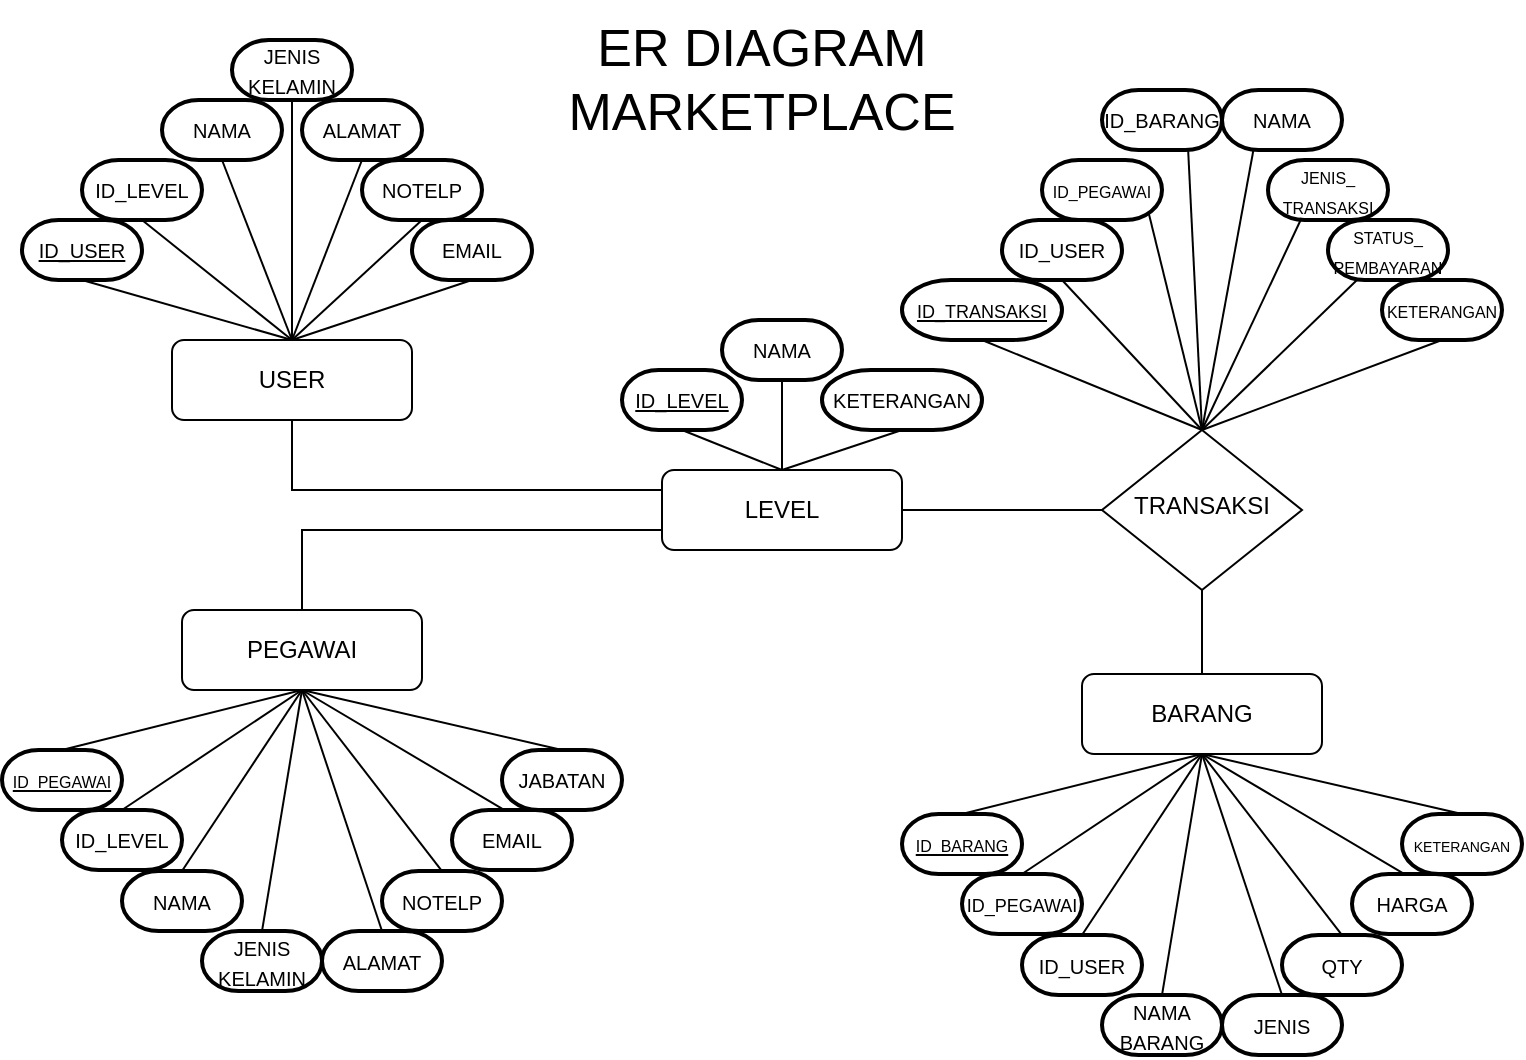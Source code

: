 <mxfile version="15.5.4" type="github">
  <diagram id="C5RBs43oDa-KdzZeNtuy" name="Page-1">
    <mxGraphModel dx="3422" dy="1303" grid="1" gridSize="10" guides="1" tooltips="1" connect="1" arrows="1" fold="1" page="1" pageScale="1" pageWidth="827" pageHeight="1169" math="0" shadow="0">
      <root>
        <mxCell id="WIyWlLk6GJQsqaUBKTNV-0" />
        <mxCell id="WIyWlLk6GJQsqaUBKTNV-1" parent="WIyWlLk6GJQsqaUBKTNV-0" />
        <mxCell id="WIyWlLk6GJQsqaUBKTNV-6" value="TRANSAKSI" style="rhombus;whiteSpace=wrap;html=1;shadow=0;fontFamily=Helvetica;fontSize=12;align=center;strokeWidth=1;spacing=6;spacingTop=-4;" parent="WIyWlLk6GJQsqaUBKTNV-1" vertex="1">
          <mxGeometry x="-243" y="272" width="100" height="80" as="geometry" />
        </mxCell>
        <mxCell id="WIyWlLk6GJQsqaUBKTNV-7" value="USER" style="rounded=1;whiteSpace=wrap;html=1;fontSize=12;glass=0;strokeWidth=1;shadow=0;" parent="WIyWlLk6GJQsqaUBKTNV-1" vertex="1">
          <mxGeometry x="-708" y="227" width="120" height="40" as="geometry" />
        </mxCell>
        <mxCell id="d6Vb0NLZDP14jfL4CUHB-0" value="LEVEL" style="rounded=1;whiteSpace=wrap;html=1;fontSize=12;glass=0;strokeWidth=1;shadow=0;" vertex="1" parent="WIyWlLk6GJQsqaUBKTNV-1">
          <mxGeometry x="-463" y="292" width="120" height="40" as="geometry" />
        </mxCell>
        <mxCell id="d6Vb0NLZDP14jfL4CUHB-3" value="&lt;font style=&quot;font-size: 10px&quot;&gt;&lt;u&gt;ID_LEVEL&lt;/u&gt;&lt;/font&gt;" style="strokeWidth=2;html=1;shape=mxgraph.flowchart.terminator;whiteSpace=wrap;" vertex="1" parent="WIyWlLk6GJQsqaUBKTNV-1">
          <mxGeometry x="-483" y="242" width="60" height="30" as="geometry" />
        </mxCell>
        <mxCell id="d6Vb0NLZDP14jfL4CUHB-4" value="&lt;font style=&quot;font-size: 10px&quot;&gt;NAMA&lt;/font&gt;" style="strokeWidth=2;html=1;shape=mxgraph.flowchart.terminator;whiteSpace=wrap;" vertex="1" parent="WIyWlLk6GJQsqaUBKTNV-1">
          <mxGeometry x="-433" y="217" width="60" height="30" as="geometry" />
        </mxCell>
        <mxCell id="d6Vb0NLZDP14jfL4CUHB-5" value="&lt;font style=&quot;font-size: 10px&quot;&gt;KETERANGAN&lt;/font&gt;" style="strokeWidth=2;html=1;shape=mxgraph.flowchart.terminator;whiteSpace=wrap;" vertex="1" parent="WIyWlLk6GJQsqaUBKTNV-1">
          <mxGeometry x="-383" y="242" width="80" height="30" as="geometry" />
        </mxCell>
        <mxCell id="d6Vb0NLZDP14jfL4CUHB-7" value="&lt;font style=&quot;font-size: 10px&quot;&gt;ALAMAT&lt;/font&gt;" style="strokeWidth=2;html=1;shape=mxgraph.flowchart.terminator;whiteSpace=wrap;" vertex="1" parent="WIyWlLk6GJQsqaUBKTNV-1">
          <mxGeometry x="-643" y="107" width="60" height="30" as="geometry" />
        </mxCell>
        <mxCell id="d6Vb0NLZDP14jfL4CUHB-8" value="&lt;font style=&quot;font-size: 10px&quot;&gt;&lt;u&gt;ID_USER&lt;/u&gt;&lt;/font&gt;" style="strokeWidth=2;html=1;shape=mxgraph.flowchart.terminator;whiteSpace=wrap;" vertex="1" parent="WIyWlLk6GJQsqaUBKTNV-1">
          <mxGeometry x="-783" y="167" width="60" height="30" as="geometry" />
        </mxCell>
        <mxCell id="d6Vb0NLZDP14jfL4CUHB-9" value="&lt;font style=&quot;font-size: 10px&quot;&gt;NAMA&lt;/font&gt;" style="strokeWidth=2;html=1;shape=mxgraph.flowchart.terminator;whiteSpace=wrap;" vertex="1" parent="WIyWlLk6GJQsqaUBKTNV-1">
          <mxGeometry x="-713" y="107" width="60" height="30" as="geometry" />
        </mxCell>
        <mxCell id="d6Vb0NLZDP14jfL4CUHB-10" value="&lt;font style=&quot;font-size: 10px&quot;&gt;JENIS&lt;br&gt;KELAMIN&lt;br&gt;&lt;/font&gt;" style="strokeWidth=2;html=1;shape=mxgraph.flowchart.terminator;whiteSpace=wrap;" vertex="1" parent="WIyWlLk6GJQsqaUBKTNV-1">
          <mxGeometry x="-678" y="77" width="60" height="30" as="geometry" />
        </mxCell>
        <mxCell id="d6Vb0NLZDP14jfL4CUHB-15" value="&lt;span style=&quot;font-size: 10px&quot;&gt;NOTELP&lt;/span&gt;" style="strokeWidth=2;html=1;shape=mxgraph.flowchart.terminator;whiteSpace=wrap;" vertex="1" parent="WIyWlLk6GJQsqaUBKTNV-1">
          <mxGeometry x="-613" y="137" width="60" height="30" as="geometry" />
        </mxCell>
        <mxCell id="d6Vb0NLZDP14jfL4CUHB-16" value="&lt;font style=&quot;font-size: 10px&quot;&gt;EMAIL&lt;/font&gt;" style="strokeWidth=2;html=1;shape=mxgraph.flowchart.terminator;whiteSpace=wrap;" vertex="1" parent="WIyWlLk6GJQsqaUBKTNV-1">
          <mxGeometry x="-588" y="167" width="60" height="30" as="geometry" />
        </mxCell>
        <mxCell id="d6Vb0NLZDP14jfL4CUHB-17" value="&lt;font style=&quot;font-size: 10px&quot;&gt;ID_LEVEL&lt;/font&gt;" style="strokeWidth=2;html=1;shape=mxgraph.flowchart.terminator;whiteSpace=wrap;" vertex="1" parent="WIyWlLk6GJQsqaUBKTNV-1">
          <mxGeometry x="-753" y="137" width="60" height="30" as="geometry" />
        </mxCell>
        <mxCell id="d6Vb0NLZDP14jfL4CUHB-22" value="" style="endArrow=none;html=1;rounded=0;fontSize=10;entryX=0.5;entryY=0;entryDx=0;entryDy=0;exitX=0.5;exitY=1;exitDx=0;exitDy=0;exitPerimeter=0;" edge="1" parent="WIyWlLk6GJQsqaUBKTNV-1" source="d6Vb0NLZDP14jfL4CUHB-15" target="WIyWlLk6GJQsqaUBKTNV-7">
          <mxGeometry width="50" height="50" relative="1" as="geometry">
            <mxPoint x="-568" y="307" as="sourcePoint" />
            <mxPoint x="-578" y="277" as="targetPoint" />
          </mxGeometry>
        </mxCell>
        <mxCell id="d6Vb0NLZDP14jfL4CUHB-23" value="" style="endArrow=none;html=1;rounded=0;fontSize=10;entryX=0.5;entryY=0;entryDx=0;entryDy=0;exitX=0.5;exitY=1;exitDx=0;exitDy=0;exitPerimeter=0;" edge="1" parent="WIyWlLk6GJQsqaUBKTNV-1" source="d6Vb0NLZDP14jfL4CUHB-7" target="WIyWlLk6GJQsqaUBKTNV-7">
          <mxGeometry width="50" height="50" relative="1" as="geometry">
            <mxPoint x="-598" y="337" as="sourcePoint" />
            <mxPoint x="-618" y="297" as="targetPoint" />
          </mxGeometry>
        </mxCell>
        <mxCell id="d6Vb0NLZDP14jfL4CUHB-25" value="" style="endArrow=none;html=1;rounded=0;fontSize=10;exitX=0.5;exitY=1;exitDx=0;exitDy=0;exitPerimeter=0;entryX=0.5;entryY=0;entryDx=0;entryDy=0;" edge="1" parent="WIyWlLk6GJQsqaUBKTNV-1" source="d6Vb0NLZDP14jfL4CUHB-17" target="WIyWlLk6GJQsqaUBKTNV-7">
          <mxGeometry width="50" height="50" relative="1" as="geometry">
            <mxPoint x="-718" y="317" as="sourcePoint" />
            <mxPoint x="-588" y="267" as="targetPoint" />
          </mxGeometry>
        </mxCell>
        <mxCell id="d6Vb0NLZDP14jfL4CUHB-26" value="" style="endArrow=none;html=1;rounded=0;fontSize=10;entryX=0.5;entryY=0;entryDx=0;entryDy=0;exitX=0.5;exitY=1;exitDx=0;exitDy=0;exitPerimeter=0;" edge="1" parent="WIyWlLk6GJQsqaUBKTNV-1" source="d6Vb0NLZDP14jfL4CUHB-8" target="WIyWlLk6GJQsqaUBKTNV-7">
          <mxGeometry width="50" height="50" relative="1" as="geometry">
            <mxPoint x="-738" y="297" as="sourcePoint" />
            <mxPoint x="-778" y="247" as="targetPoint" />
          </mxGeometry>
        </mxCell>
        <mxCell id="d6Vb0NLZDP14jfL4CUHB-27" value="" style="endArrow=none;html=1;rounded=0;fontSize=10;entryX=0.5;entryY=0;entryDx=0;entryDy=0;exitX=0.5;exitY=1;exitDx=0;exitDy=0;exitPerimeter=0;" edge="1" parent="WIyWlLk6GJQsqaUBKTNV-1" source="d6Vb0NLZDP14jfL4CUHB-9" target="WIyWlLk6GJQsqaUBKTNV-7">
          <mxGeometry width="50" height="50" relative="1" as="geometry">
            <mxPoint x="-678" y="347" as="sourcePoint" />
            <mxPoint x="-718" y="297" as="targetPoint" />
            <Array as="points" />
          </mxGeometry>
        </mxCell>
        <mxCell id="d6Vb0NLZDP14jfL4CUHB-28" value="" style="endArrow=none;html=1;rounded=0;fontSize=10;exitX=0.5;exitY=1;exitDx=0;exitDy=0;exitPerimeter=0;entryX=0.5;entryY=0;entryDx=0;entryDy=0;" edge="1" parent="WIyWlLk6GJQsqaUBKTNV-1" source="d6Vb0NLZDP14jfL4CUHB-10" target="WIyWlLk6GJQsqaUBKTNV-7">
          <mxGeometry width="50" height="50" relative="1" as="geometry">
            <mxPoint x="-628" y="372" as="sourcePoint" />
            <mxPoint x="-648" y="267" as="targetPoint" />
          </mxGeometry>
        </mxCell>
        <mxCell id="d6Vb0NLZDP14jfL4CUHB-29" value="&lt;font style=&quot;font-size: 8px&quot;&gt;KETERANGAN&lt;/font&gt;" style="strokeWidth=2;html=1;shape=mxgraph.flowchart.terminator;whiteSpace=wrap;" vertex="1" parent="WIyWlLk6GJQsqaUBKTNV-1">
          <mxGeometry x="-103" y="197" width="60" height="30" as="geometry" />
        </mxCell>
        <mxCell id="d6Vb0NLZDP14jfL4CUHB-30" value="&lt;font size=&quot;1&quot;&gt;&lt;u style=&quot;font-size: 9px&quot;&gt;ID_TRANSAKSI&lt;/u&gt;&lt;/font&gt;" style="strokeWidth=2;html=1;shape=mxgraph.flowchart.terminator;whiteSpace=wrap;" vertex="1" parent="WIyWlLk6GJQsqaUBKTNV-1">
          <mxGeometry x="-343" y="197" width="80" height="30" as="geometry" />
        </mxCell>
        <mxCell id="d6Vb0NLZDP14jfL4CUHB-31" value="&lt;font style=&quot;font-size: 10px&quot;&gt;ID_BARANG&lt;/font&gt;" style="strokeWidth=2;html=1;shape=mxgraph.flowchart.terminator;whiteSpace=wrap;" vertex="1" parent="WIyWlLk6GJQsqaUBKTNV-1">
          <mxGeometry x="-243" y="102" width="60" height="30" as="geometry" />
        </mxCell>
        <mxCell id="d6Vb0NLZDP14jfL4CUHB-32" value="&lt;font style=&quot;font-size: 10px&quot;&gt;NAMA&lt;br&gt;&lt;/font&gt;" style="strokeWidth=2;html=1;shape=mxgraph.flowchart.terminator;whiteSpace=wrap;" vertex="1" parent="WIyWlLk6GJQsqaUBKTNV-1">
          <mxGeometry x="-183" y="102" width="60" height="30" as="geometry" />
        </mxCell>
        <mxCell id="d6Vb0NLZDP14jfL4CUHB-33" value="&lt;span style=&quot;font-size: 8px&quot;&gt;STATUS_&lt;br&gt;PEMBAYARAN&lt;br&gt;&lt;/span&gt;" style="strokeWidth=2;html=1;shape=mxgraph.flowchart.terminator;whiteSpace=wrap;" vertex="1" parent="WIyWlLk6GJQsqaUBKTNV-1">
          <mxGeometry x="-130" y="167" width="60" height="30" as="geometry" />
        </mxCell>
        <mxCell id="d6Vb0NLZDP14jfL4CUHB-34" value="&lt;font style=&quot;font-size: 8px&quot;&gt;JENIS_&lt;br&gt;TRANSAKSI&lt;br&gt;&lt;/font&gt;" style="strokeWidth=2;html=1;shape=mxgraph.flowchart.terminator;whiteSpace=wrap;" vertex="1" parent="WIyWlLk6GJQsqaUBKTNV-1">
          <mxGeometry x="-160" y="137" width="60" height="30" as="geometry" />
        </mxCell>
        <mxCell id="d6Vb0NLZDP14jfL4CUHB-35" value="&lt;font style=&quot;font-size: 10px&quot;&gt;ID_USER&lt;/font&gt;" style="strokeWidth=2;html=1;shape=mxgraph.flowchart.terminator;whiteSpace=wrap;" vertex="1" parent="WIyWlLk6GJQsqaUBKTNV-1">
          <mxGeometry x="-293" y="167" width="60" height="30" as="geometry" />
        </mxCell>
        <mxCell id="d6Vb0NLZDP14jfL4CUHB-36" value="" style="endArrow=none;html=1;rounded=0;fontSize=10;entryX=0.5;entryY=1;entryDx=0;entryDy=0;exitX=0.5;exitY=0;exitDx=0;exitDy=0;entryPerimeter=0;" edge="1" parent="WIyWlLk6GJQsqaUBKTNV-1" source="WIyWlLk6GJQsqaUBKTNV-6" target="d6Vb0NLZDP14jfL4CUHB-30">
          <mxGeometry width="50" height="50" relative="1" as="geometry">
            <mxPoint x="-273" y="302" as="sourcePoint" />
            <mxPoint x="-333" y="222" as="targetPoint" />
          </mxGeometry>
        </mxCell>
        <mxCell id="d6Vb0NLZDP14jfL4CUHB-37" value="" style="endArrow=none;html=1;rounded=0;fontSize=10;entryX=0.5;entryY=1;entryDx=0;entryDy=0;exitX=0.5;exitY=0;exitDx=0;exitDy=0;entryPerimeter=0;" edge="1" parent="WIyWlLk6GJQsqaUBKTNV-1" source="WIyWlLk6GJQsqaUBKTNV-6" target="d6Vb0NLZDP14jfL4CUHB-35">
          <mxGeometry width="50" height="50" relative="1" as="geometry">
            <mxPoint x="-263" y="292" as="sourcePoint" />
            <mxPoint x="-373" y="242" as="targetPoint" />
          </mxGeometry>
        </mxCell>
        <mxCell id="d6Vb0NLZDP14jfL4CUHB-38" value="" style="endArrow=none;html=1;rounded=0;fontSize=10;exitX=0.5;exitY=0;exitDx=0;exitDy=0;" edge="1" parent="WIyWlLk6GJQsqaUBKTNV-1" source="WIyWlLk6GJQsqaUBKTNV-6" target="d6Vb0NLZDP14jfL4CUHB-33">
          <mxGeometry width="50" height="50" relative="1" as="geometry">
            <mxPoint x="-273" y="272" as="sourcePoint" />
            <mxPoint x="-383" y="222" as="targetPoint" />
          </mxGeometry>
        </mxCell>
        <mxCell id="d6Vb0NLZDP14jfL4CUHB-39" value="" style="endArrow=none;html=1;rounded=0;fontSize=10;entryX=0.717;entryY=0.967;entryDx=0;entryDy=0;exitX=0.5;exitY=0;exitDx=0;exitDy=0;entryPerimeter=0;" edge="1" parent="WIyWlLk6GJQsqaUBKTNV-1" source="WIyWlLk6GJQsqaUBKTNV-6" target="d6Vb0NLZDP14jfL4CUHB-31">
          <mxGeometry width="50" height="50" relative="1" as="geometry">
            <mxPoint x="-333" y="292" as="sourcePoint" />
            <mxPoint x="-443" y="242" as="targetPoint" />
          </mxGeometry>
        </mxCell>
        <mxCell id="d6Vb0NLZDP14jfL4CUHB-40" value="" style="endArrow=none;html=1;rounded=0;fontSize=10;entryX=0.89;entryY=0.89;entryDx=0;entryDy=0;exitX=0.5;exitY=0;exitDx=0;exitDy=0;entryPerimeter=0;" edge="1" parent="WIyWlLk6GJQsqaUBKTNV-1" source="WIyWlLk6GJQsqaUBKTNV-6" target="d6Vb0NLZDP14jfL4CUHB-45">
          <mxGeometry width="50" height="50" relative="1" as="geometry">
            <mxPoint x="-263" y="292" as="sourcePoint" />
            <mxPoint x="-373" y="242" as="targetPoint" />
          </mxGeometry>
        </mxCell>
        <mxCell id="d6Vb0NLZDP14jfL4CUHB-41" value="" style="endArrow=none;html=1;rounded=0;fontSize=10;entryX=0.28;entryY=0.967;entryDx=0;entryDy=0;exitX=0.5;exitY=0;exitDx=0;exitDy=0;entryPerimeter=0;" edge="1" parent="WIyWlLk6GJQsqaUBKTNV-1" source="WIyWlLk6GJQsqaUBKTNV-6" target="d6Vb0NLZDP14jfL4CUHB-34">
          <mxGeometry width="50" height="50" relative="1" as="geometry">
            <mxPoint x="-233" y="322" as="sourcePoint" />
            <mxPoint x="-343" y="272" as="targetPoint" />
          </mxGeometry>
        </mxCell>
        <mxCell id="d6Vb0NLZDP14jfL4CUHB-43" value="" style="endArrow=none;html=1;rounded=0;fontSize=10;entryX=0.5;entryY=0;entryDx=0;entryDy=0;exitX=0.5;exitY=1;exitDx=0;exitDy=0;exitPerimeter=0;" edge="1" parent="WIyWlLk6GJQsqaUBKTNV-1" source="d6Vb0NLZDP14jfL4CUHB-29" target="WIyWlLk6GJQsqaUBKTNV-6">
          <mxGeometry width="50" height="50" relative="1" as="geometry">
            <mxPoint x="-103" y="272" as="sourcePoint" />
            <mxPoint x="-213" y="222" as="targetPoint" />
          </mxGeometry>
        </mxCell>
        <mxCell id="d6Vb0NLZDP14jfL4CUHB-45" value="&lt;font&gt;&lt;font style=&quot;font-size: 8px&quot;&gt;ID_PEGAWAI&lt;/font&gt;&lt;br&gt;&lt;/font&gt;" style="strokeWidth=2;html=1;shape=mxgraph.flowchart.terminator;whiteSpace=wrap;" vertex="1" parent="WIyWlLk6GJQsqaUBKTNV-1">
          <mxGeometry x="-273" y="137" width="60" height="30" as="geometry" />
        </mxCell>
        <mxCell id="d6Vb0NLZDP14jfL4CUHB-47" value="" style="endArrow=none;html=1;rounded=0;fontSize=10;entryX=0.263;entryY=0.987;entryDx=0;entryDy=0;exitX=0.5;exitY=0;exitDx=0;exitDy=0;entryPerimeter=0;" edge="1" parent="WIyWlLk6GJQsqaUBKTNV-1" source="WIyWlLk6GJQsqaUBKTNV-6" target="d6Vb0NLZDP14jfL4CUHB-32">
          <mxGeometry width="50" height="50" relative="1" as="geometry">
            <mxPoint x="-213" y="282" as="sourcePoint" />
            <mxPoint x="-229.98" y="131.01" as="targetPoint" />
          </mxGeometry>
        </mxCell>
        <mxCell id="d6Vb0NLZDP14jfL4CUHB-48" value="PEGAWAI" style="rounded=1;whiteSpace=wrap;html=1;fontSize=12;glass=0;strokeWidth=1;shadow=0;" vertex="1" parent="WIyWlLk6GJQsqaUBKTNV-1">
          <mxGeometry x="-703" y="362" width="120" height="40" as="geometry" />
        </mxCell>
        <mxCell id="d6Vb0NLZDP14jfL4CUHB-49" value="&lt;font style=&quot;font-size: 10px&quot;&gt;ALAMAT&lt;/font&gt;" style="strokeWidth=2;html=1;shape=mxgraph.flowchart.terminator;whiteSpace=wrap;" vertex="1" parent="WIyWlLk6GJQsqaUBKTNV-1">
          <mxGeometry x="-633" y="522.52" width="60" height="30" as="geometry" />
        </mxCell>
        <mxCell id="d6Vb0NLZDP14jfL4CUHB-50" value="&lt;font size=&quot;1&quot;&gt;&lt;u style=&quot;font-size: 8px&quot;&gt;ID_PEGAWAI&lt;/u&gt;&lt;/font&gt;" style="strokeWidth=2;html=1;shape=mxgraph.flowchart.terminator;whiteSpace=wrap;" vertex="1" parent="WIyWlLk6GJQsqaUBKTNV-1">
          <mxGeometry x="-793" y="432" width="60" height="30" as="geometry" />
        </mxCell>
        <mxCell id="d6Vb0NLZDP14jfL4CUHB-51" value="&lt;font style=&quot;font-size: 10px&quot;&gt;NAMA&lt;/font&gt;" style="strokeWidth=2;html=1;shape=mxgraph.flowchart.terminator;whiteSpace=wrap;" vertex="1" parent="WIyWlLk6GJQsqaUBKTNV-1">
          <mxGeometry x="-733" y="492.52" width="60" height="30" as="geometry" />
        </mxCell>
        <mxCell id="d6Vb0NLZDP14jfL4CUHB-52" value="&lt;font style=&quot;font-size: 10px&quot;&gt;JENIS&lt;br&gt;KELAMIN&lt;br&gt;&lt;/font&gt;" style="strokeWidth=2;html=1;shape=mxgraph.flowchart.terminator;whiteSpace=wrap;" vertex="1" parent="WIyWlLk6GJQsqaUBKTNV-1">
          <mxGeometry x="-693" y="522.52" width="60" height="30" as="geometry" />
        </mxCell>
        <mxCell id="d6Vb0NLZDP14jfL4CUHB-53" value="&lt;span style=&quot;font-size: 10px&quot;&gt;NOTELP&lt;/span&gt;" style="strokeWidth=2;html=1;shape=mxgraph.flowchart.terminator;whiteSpace=wrap;" vertex="1" parent="WIyWlLk6GJQsqaUBKTNV-1">
          <mxGeometry x="-603" y="492.52" width="60" height="30" as="geometry" />
        </mxCell>
        <mxCell id="d6Vb0NLZDP14jfL4CUHB-54" value="&lt;font style=&quot;font-size: 10px&quot;&gt;EMAIL&lt;/font&gt;" style="strokeWidth=2;html=1;shape=mxgraph.flowchart.terminator;whiteSpace=wrap;" vertex="1" parent="WIyWlLk6GJQsqaUBKTNV-1">
          <mxGeometry x="-568" y="462" width="60" height="30" as="geometry" />
        </mxCell>
        <mxCell id="d6Vb0NLZDP14jfL4CUHB-55" value="&lt;font style=&quot;font-size: 10px&quot;&gt;ID_LEVEL&lt;/font&gt;" style="strokeWidth=2;html=1;shape=mxgraph.flowchart.terminator;whiteSpace=wrap;" vertex="1" parent="WIyWlLk6GJQsqaUBKTNV-1">
          <mxGeometry x="-763" y="462" width="60" height="30" as="geometry" />
        </mxCell>
        <mxCell id="d6Vb0NLZDP14jfL4CUHB-56" value="" style="endArrow=none;html=1;rounded=0;fontSize=10;entryX=0.5;entryY=1;entryDx=0;entryDy=0;exitX=0.441;exitY=0.006;exitDx=0;exitDy=0;exitPerimeter=0;" edge="1" source="d6Vb0NLZDP14jfL4CUHB-54" target="d6Vb0NLZDP14jfL4CUHB-48" parent="WIyWlLk6GJQsqaUBKTNV-1">
          <mxGeometry width="50" height="50" relative="1" as="geometry">
            <mxPoint x="-583" y="472.52" as="sourcePoint" />
            <mxPoint x="-653" y="422.52" as="targetPoint" />
          </mxGeometry>
        </mxCell>
        <mxCell id="d6Vb0NLZDP14jfL4CUHB-57" value="" style="endArrow=none;html=1;rounded=0;fontSize=10;entryX=0.5;entryY=1;entryDx=0;entryDy=0;exitX=0.5;exitY=0;exitDx=0;exitDy=0;exitPerimeter=0;" edge="1" source="d6Vb0NLZDP14jfL4CUHB-53" target="d6Vb0NLZDP14jfL4CUHB-48" parent="WIyWlLk6GJQsqaUBKTNV-1">
          <mxGeometry width="50" height="50" relative="1" as="geometry">
            <mxPoint x="-573" y="462.52" as="sourcePoint" />
            <mxPoint x="-653" y="422.52" as="targetPoint" />
          </mxGeometry>
        </mxCell>
        <mxCell id="d6Vb0NLZDP14jfL4CUHB-58" value="" style="endArrow=none;html=1;rounded=0;fontSize=10;entryX=0.5;entryY=1;entryDx=0;entryDy=0;exitX=0.5;exitY=0;exitDx=0;exitDy=0;exitPerimeter=0;" edge="1" source="d6Vb0NLZDP14jfL4CUHB-49" target="d6Vb0NLZDP14jfL4CUHB-48" parent="WIyWlLk6GJQsqaUBKTNV-1">
          <mxGeometry width="50" height="50" relative="1" as="geometry">
            <mxPoint x="-603" y="492.52" as="sourcePoint" />
            <mxPoint x="-653" y="422.52" as="targetPoint" />
          </mxGeometry>
        </mxCell>
        <mxCell id="d6Vb0NLZDP14jfL4CUHB-59" value="" style="endArrow=none;html=1;rounded=0;fontSize=10;exitX=0.5;exitY=0;exitDx=0;exitDy=0;exitPerimeter=0;entryX=0.5;entryY=1;entryDx=0;entryDy=0;" edge="1" source="d6Vb0NLZDP14jfL4CUHB-55" target="d6Vb0NLZDP14jfL4CUHB-48" parent="WIyWlLk6GJQsqaUBKTNV-1">
          <mxGeometry width="50" height="50" relative="1" as="geometry">
            <mxPoint x="-723" y="472.52" as="sourcePoint" />
            <mxPoint x="-673" y="422" as="targetPoint" />
          </mxGeometry>
        </mxCell>
        <mxCell id="d6Vb0NLZDP14jfL4CUHB-60" value="" style="endArrow=none;html=1;rounded=0;fontSize=10;entryX=0.5;entryY=1;entryDx=0;entryDy=0;exitX=0.5;exitY=0;exitDx=0;exitDy=0;exitPerimeter=0;" edge="1" source="d6Vb0NLZDP14jfL4CUHB-50" target="d6Vb0NLZDP14jfL4CUHB-48" parent="WIyWlLk6GJQsqaUBKTNV-1">
          <mxGeometry width="50" height="50" relative="1" as="geometry">
            <mxPoint x="-743" y="452.52" as="sourcePoint" />
            <mxPoint x="-653" y="422.52" as="targetPoint" />
          </mxGeometry>
        </mxCell>
        <mxCell id="d6Vb0NLZDP14jfL4CUHB-61" value="" style="endArrow=none;html=1;rounded=0;fontSize=10;entryX=0.5;entryY=1;entryDx=0;entryDy=0;exitX=0.5;exitY=0;exitDx=0;exitDy=0;exitPerimeter=0;" edge="1" source="d6Vb0NLZDP14jfL4CUHB-51" target="d6Vb0NLZDP14jfL4CUHB-48" parent="WIyWlLk6GJQsqaUBKTNV-1">
          <mxGeometry width="50" height="50" relative="1" as="geometry">
            <mxPoint x="-683" y="502.52" as="sourcePoint" />
            <mxPoint x="-653" y="422.52" as="targetPoint" />
            <Array as="points" />
          </mxGeometry>
        </mxCell>
        <mxCell id="d6Vb0NLZDP14jfL4CUHB-62" value="" style="endArrow=none;html=1;rounded=0;fontSize=10;exitX=0.5;exitY=0;exitDx=0;exitDy=0;exitPerimeter=0;entryX=0.5;entryY=1;entryDx=0;entryDy=0;" edge="1" source="d6Vb0NLZDP14jfL4CUHB-52" parent="WIyWlLk6GJQsqaUBKTNV-1" target="d6Vb0NLZDP14jfL4CUHB-48">
          <mxGeometry width="50" height="50" relative="1" as="geometry">
            <mxPoint x="-633" y="527.52" as="sourcePoint" />
            <mxPoint x="-653" y="422.52" as="targetPoint" />
          </mxGeometry>
        </mxCell>
        <mxCell id="d6Vb0NLZDP14jfL4CUHB-63" value="" style="endArrow=none;html=1;rounded=0;fontSize=10;entryX=0.5;entryY=1;entryDx=0;entryDy=0;exitX=0.5;exitY=0;exitDx=0;exitDy=0;entryPerimeter=0;" edge="1" parent="WIyWlLk6GJQsqaUBKTNV-1" source="d6Vb0NLZDP14jfL4CUHB-0" target="d6Vb0NLZDP14jfL4CUHB-4">
          <mxGeometry width="50" height="50" relative="1" as="geometry">
            <mxPoint x="-483.0" y="277.0" as="sourcePoint" />
            <mxPoint x="-599.46" y="256.82" as="targetPoint" />
          </mxGeometry>
        </mxCell>
        <mxCell id="d6Vb0NLZDP14jfL4CUHB-64" value="" style="endArrow=none;html=1;rounded=0;fontSize=10;entryX=0.5;entryY=0;entryDx=0;entryDy=0;exitX=0.5;exitY=1;exitDx=0;exitDy=0;exitPerimeter=0;" edge="1" parent="WIyWlLk6GJQsqaUBKTNV-1" source="d6Vb0NLZDP14jfL4CUHB-3" target="d6Vb0NLZDP14jfL4CUHB-0">
          <mxGeometry width="50" height="50" relative="1" as="geometry">
            <mxPoint x="-259.77" y="367.18" as="sourcePoint" />
            <mxPoint x="-376.23" y="347" as="targetPoint" />
          </mxGeometry>
        </mxCell>
        <mxCell id="d6Vb0NLZDP14jfL4CUHB-65" value="" style="endArrow=none;html=1;rounded=0;fontSize=10;entryX=0.5;entryY=0;entryDx=0;entryDy=0;exitX=0.5;exitY=1;exitDx=0;exitDy=0;exitPerimeter=0;" edge="1" parent="WIyWlLk6GJQsqaUBKTNV-1" source="d6Vb0NLZDP14jfL4CUHB-5" target="d6Vb0NLZDP14jfL4CUHB-0">
          <mxGeometry width="50" height="50" relative="1" as="geometry">
            <mxPoint x="-249.77" y="377.18" as="sourcePoint" />
            <mxPoint x="-366.23" y="357" as="targetPoint" />
          </mxGeometry>
        </mxCell>
        <mxCell id="d6Vb0NLZDP14jfL4CUHB-66" value="&lt;font style=&quot;font-size: 10px&quot;&gt;JABATAN&lt;/font&gt;" style="strokeWidth=2;html=1;shape=mxgraph.flowchart.terminator;whiteSpace=wrap;" vertex="1" parent="WIyWlLk6GJQsqaUBKTNV-1">
          <mxGeometry x="-543" y="432" width="60" height="30" as="geometry" />
        </mxCell>
        <mxCell id="d6Vb0NLZDP14jfL4CUHB-68" value="" style="endArrow=none;html=1;rounded=0;fontSize=10;entryX=0.5;entryY=0;entryDx=0;entryDy=0;exitX=0.5;exitY=1;exitDx=0;exitDy=0;entryPerimeter=0;" edge="1" parent="WIyWlLk6GJQsqaUBKTNV-1" source="d6Vb0NLZDP14jfL4CUHB-48" target="d6Vb0NLZDP14jfL4CUHB-66">
          <mxGeometry width="50" height="50" relative="1" as="geometry">
            <mxPoint x="-753" y="442" as="sourcePoint" />
            <mxPoint x="-633" y="412" as="targetPoint" />
          </mxGeometry>
        </mxCell>
        <mxCell id="d6Vb0NLZDP14jfL4CUHB-71" value="" style="endArrow=none;html=1;rounded=0;fontSize=10;entryX=0.5;entryY=0;entryDx=0;entryDy=0;exitX=0.5;exitY=1;exitDx=0;exitDy=0;exitPerimeter=0;" edge="1" parent="WIyWlLk6GJQsqaUBKTNV-1" source="d6Vb0NLZDP14jfL4CUHB-16" target="WIyWlLk6GJQsqaUBKTNV-7">
          <mxGeometry width="50" height="50" relative="1" as="geometry">
            <mxPoint x="-573" y="177" as="sourcePoint" />
            <mxPoint x="-638" y="237" as="targetPoint" />
          </mxGeometry>
        </mxCell>
        <mxCell id="d6Vb0NLZDP14jfL4CUHB-72" value="" style="endArrow=none;html=1;rounded=0;fontSize=10;entryX=0.5;entryY=0;entryDx=0;entryDy=0;exitX=0;exitY=0.75;exitDx=0;exitDy=0;" edge="1" parent="WIyWlLk6GJQsqaUBKTNV-1" source="d6Vb0NLZDP14jfL4CUHB-0" target="d6Vb0NLZDP14jfL4CUHB-48">
          <mxGeometry width="50" height="50" relative="1" as="geometry">
            <mxPoint x="-758" y="292" as="sourcePoint" />
            <mxPoint x="-793" y="382" as="targetPoint" />
            <Array as="points">
              <mxPoint x="-643" y="322" />
            </Array>
          </mxGeometry>
        </mxCell>
        <mxCell id="d6Vb0NLZDP14jfL4CUHB-73" value="" style="endArrow=none;html=1;rounded=0;fontSize=10;entryX=0;entryY=0.25;entryDx=0;entryDy=0;exitX=0.5;exitY=1;exitDx=0;exitDy=0;" edge="1" parent="WIyWlLk6GJQsqaUBKTNV-1" source="WIyWlLk6GJQsqaUBKTNV-7" target="d6Vb0NLZDP14jfL4CUHB-0">
          <mxGeometry width="50" height="50" relative="1" as="geometry">
            <mxPoint x="-793" y="302" as="sourcePoint" />
            <mxPoint x="-828" y="392" as="targetPoint" />
            <Array as="points">
              <mxPoint x="-648" y="302" />
            </Array>
          </mxGeometry>
        </mxCell>
        <mxCell id="d6Vb0NLZDP14jfL4CUHB-75" value="" style="endArrow=none;html=1;rounded=0;fontSize=10;entryX=0;entryY=0.5;entryDx=0;entryDy=0;exitX=1;exitY=0.5;exitDx=0;exitDy=0;" edge="1" parent="WIyWlLk6GJQsqaUBKTNV-1" source="d6Vb0NLZDP14jfL4CUHB-0" target="WIyWlLk6GJQsqaUBKTNV-6">
          <mxGeometry width="50" height="50" relative="1" as="geometry">
            <mxPoint x="-333" y="282" as="sourcePoint" />
            <mxPoint x="-393" y="302" as="targetPoint" />
          </mxGeometry>
        </mxCell>
        <mxCell id="d6Vb0NLZDP14jfL4CUHB-76" value="BARANG" style="rounded=1;whiteSpace=wrap;html=1;fontSize=12;glass=0;strokeWidth=1;shadow=0;" vertex="1" parent="WIyWlLk6GJQsqaUBKTNV-1">
          <mxGeometry x="-253" y="394" width="120" height="40" as="geometry" />
        </mxCell>
        <mxCell id="d6Vb0NLZDP14jfL4CUHB-77" value="&lt;span style=&quot;font-size: 10px&quot;&gt;JENIS&lt;/span&gt;" style="strokeWidth=2;html=1;shape=mxgraph.flowchart.terminator;whiteSpace=wrap;" vertex="1" parent="WIyWlLk6GJQsqaUBKTNV-1">
          <mxGeometry x="-183" y="554.52" width="60" height="30" as="geometry" />
        </mxCell>
        <mxCell id="d6Vb0NLZDP14jfL4CUHB-78" value="&lt;font size=&quot;1&quot;&gt;&lt;u style=&quot;font-size: 8px&quot;&gt;ID_BARANG&lt;/u&gt;&lt;/font&gt;" style="strokeWidth=2;html=1;shape=mxgraph.flowchart.terminator;whiteSpace=wrap;" vertex="1" parent="WIyWlLk6GJQsqaUBKTNV-1">
          <mxGeometry x="-343" y="464" width="60" height="30" as="geometry" />
        </mxCell>
        <mxCell id="d6Vb0NLZDP14jfL4CUHB-79" value="&lt;font style=&quot;font-size: 10px&quot;&gt;ID_USER&lt;/font&gt;" style="strokeWidth=2;html=1;shape=mxgraph.flowchart.terminator;whiteSpace=wrap;" vertex="1" parent="WIyWlLk6GJQsqaUBKTNV-1">
          <mxGeometry x="-283" y="524.52" width="60" height="30" as="geometry" />
        </mxCell>
        <mxCell id="d6Vb0NLZDP14jfL4CUHB-80" value="&lt;font style=&quot;font-size: 10px&quot;&gt;NAMA BARANG&lt;br&gt;&lt;/font&gt;" style="strokeWidth=2;html=1;shape=mxgraph.flowchart.terminator;whiteSpace=wrap;" vertex="1" parent="WIyWlLk6GJQsqaUBKTNV-1">
          <mxGeometry x="-243" y="554.52" width="60" height="30" as="geometry" />
        </mxCell>
        <mxCell id="d6Vb0NLZDP14jfL4CUHB-81" value="&lt;span style=&quot;font-size: 10px&quot;&gt;QTY&lt;/span&gt;" style="strokeWidth=2;html=1;shape=mxgraph.flowchart.terminator;whiteSpace=wrap;" vertex="1" parent="WIyWlLk6GJQsqaUBKTNV-1">
          <mxGeometry x="-153" y="524.52" width="60" height="30" as="geometry" />
        </mxCell>
        <mxCell id="d6Vb0NLZDP14jfL4CUHB-82" value="&lt;font style=&quot;font-size: 10px&quot;&gt;HARGA&lt;/font&gt;" style="strokeWidth=2;html=1;shape=mxgraph.flowchart.terminator;whiteSpace=wrap;" vertex="1" parent="WIyWlLk6GJQsqaUBKTNV-1">
          <mxGeometry x="-118" y="494" width="60" height="30" as="geometry" />
        </mxCell>
        <mxCell id="d6Vb0NLZDP14jfL4CUHB-83" value="&lt;font style=&quot;font-size: 9px&quot;&gt;ID_PEGAWAI&lt;/font&gt;" style="strokeWidth=2;html=1;shape=mxgraph.flowchart.terminator;whiteSpace=wrap;" vertex="1" parent="WIyWlLk6GJQsqaUBKTNV-1">
          <mxGeometry x="-313" y="494" width="60" height="30" as="geometry" />
        </mxCell>
        <mxCell id="d6Vb0NLZDP14jfL4CUHB-84" value="" style="endArrow=none;html=1;rounded=0;fontSize=10;entryX=0.5;entryY=1;entryDx=0;entryDy=0;exitX=0.441;exitY=0.006;exitDx=0;exitDy=0;exitPerimeter=0;" edge="1" source="d6Vb0NLZDP14jfL4CUHB-82" target="d6Vb0NLZDP14jfL4CUHB-76" parent="WIyWlLk6GJQsqaUBKTNV-1">
          <mxGeometry width="50" height="50" relative="1" as="geometry">
            <mxPoint x="-133" y="504.52" as="sourcePoint" />
            <mxPoint x="-203" y="454.52" as="targetPoint" />
          </mxGeometry>
        </mxCell>
        <mxCell id="d6Vb0NLZDP14jfL4CUHB-85" value="" style="endArrow=none;html=1;rounded=0;fontSize=10;entryX=0.5;entryY=1;entryDx=0;entryDy=0;exitX=0.5;exitY=0;exitDx=0;exitDy=0;exitPerimeter=0;" edge="1" source="d6Vb0NLZDP14jfL4CUHB-81" target="d6Vb0NLZDP14jfL4CUHB-76" parent="WIyWlLk6GJQsqaUBKTNV-1">
          <mxGeometry width="50" height="50" relative="1" as="geometry">
            <mxPoint x="-123" y="494.52" as="sourcePoint" />
            <mxPoint x="-203" y="454.52" as="targetPoint" />
          </mxGeometry>
        </mxCell>
        <mxCell id="d6Vb0NLZDP14jfL4CUHB-86" value="" style="endArrow=none;html=1;rounded=0;fontSize=10;entryX=0.5;entryY=1;entryDx=0;entryDy=0;exitX=0.5;exitY=0;exitDx=0;exitDy=0;exitPerimeter=0;" edge="1" source="d6Vb0NLZDP14jfL4CUHB-77" target="d6Vb0NLZDP14jfL4CUHB-76" parent="WIyWlLk6GJQsqaUBKTNV-1">
          <mxGeometry width="50" height="50" relative="1" as="geometry">
            <mxPoint x="-153" y="524.52" as="sourcePoint" />
            <mxPoint x="-203" y="454.52" as="targetPoint" />
          </mxGeometry>
        </mxCell>
        <mxCell id="d6Vb0NLZDP14jfL4CUHB-87" value="" style="endArrow=none;html=1;rounded=0;fontSize=10;exitX=0.5;exitY=0;exitDx=0;exitDy=0;exitPerimeter=0;entryX=0.5;entryY=1;entryDx=0;entryDy=0;" edge="1" source="d6Vb0NLZDP14jfL4CUHB-83" target="d6Vb0NLZDP14jfL4CUHB-76" parent="WIyWlLk6GJQsqaUBKTNV-1">
          <mxGeometry width="50" height="50" relative="1" as="geometry">
            <mxPoint x="-273" y="504.52" as="sourcePoint" />
            <mxPoint x="-223" y="454" as="targetPoint" />
          </mxGeometry>
        </mxCell>
        <mxCell id="d6Vb0NLZDP14jfL4CUHB-88" value="" style="endArrow=none;html=1;rounded=0;fontSize=10;entryX=0.5;entryY=1;entryDx=0;entryDy=0;exitX=0.5;exitY=0;exitDx=0;exitDy=0;exitPerimeter=0;" edge="1" source="d6Vb0NLZDP14jfL4CUHB-78" target="d6Vb0NLZDP14jfL4CUHB-76" parent="WIyWlLk6GJQsqaUBKTNV-1">
          <mxGeometry width="50" height="50" relative="1" as="geometry">
            <mxPoint x="-293" y="484.52" as="sourcePoint" />
            <mxPoint x="-203" y="454.52" as="targetPoint" />
          </mxGeometry>
        </mxCell>
        <mxCell id="d6Vb0NLZDP14jfL4CUHB-89" value="" style="endArrow=none;html=1;rounded=0;fontSize=10;entryX=0.5;entryY=1;entryDx=0;entryDy=0;exitX=0.5;exitY=0;exitDx=0;exitDy=0;exitPerimeter=0;" edge="1" source="d6Vb0NLZDP14jfL4CUHB-79" target="d6Vb0NLZDP14jfL4CUHB-76" parent="WIyWlLk6GJQsqaUBKTNV-1">
          <mxGeometry width="50" height="50" relative="1" as="geometry">
            <mxPoint x="-233" y="534.52" as="sourcePoint" />
            <mxPoint x="-203" y="454.52" as="targetPoint" />
            <Array as="points" />
          </mxGeometry>
        </mxCell>
        <mxCell id="d6Vb0NLZDP14jfL4CUHB-90" value="" style="endArrow=none;html=1;rounded=0;fontSize=10;exitX=0.5;exitY=0;exitDx=0;exitDy=0;exitPerimeter=0;entryX=0.5;entryY=1;entryDx=0;entryDy=0;" edge="1" source="d6Vb0NLZDP14jfL4CUHB-80" target="d6Vb0NLZDP14jfL4CUHB-76" parent="WIyWlLk6GJQsqaUBKTNV-1">
          <mxGeometry width="50" height="50" relative="1" as="geometry">
            <mxPoint x="-183" y="559.52" as="sourcePoint" />
            <mxPoint x="-203" y="454.52" as="targetPoint" />
          </mxGeometry>
        </mxCell>
        <mxCell id="d6Vb0NLZDP14jfL4CUHB-91" value="&lt;font style=&quot;font-size: 7px&quot;&gt;KETERANGAN&lt;/font&gt;" style="strokeWidth=2;html=1;shape=mxgraph.flowchart.terminator;whiteSpace=wrap;" vertex="1" parent="WIyWlLk6GJQsqaUBKTNV-1">
          <mxGeometry x="-93" y="464" width="60" height="30" as="geometry" />
        </mxCell>
        <mxCell id="d6Vb0NLZDP14jfL4CUHB-92" value="" style="endArrow=none;html=1;rounded=0;fontSize=10;entryX=0.5;entryY=0;entryDx=0;entryDy=0;exitX=0.5;exitY=1;exitDx=0;exitDy=0;entryPerimeter=0;" edge="1" source="d6Vb0NLZDP14jfL4CUHB-76" target="d6Vb0NLZDP14jfL4CUHB-91" parent="WIyWlLk6GJQsqaUBKTNV-1">
          <mxGeometry width="50" height="50" relative="1" as="geometry">
            <mxPoint x="-303" y="474" as="sourcePoint" />
            <mxPoint x="-183" y="444" as="targetPoint" />
          </mxGeometry>
        </mxCell>
        <mxCell id="d6Vb0NLZDP14jfL4CUHB-93" value="" style="endArrow=none;html=1;rounded=0;fontSize=10;entryX=0.5;entryY=1;entryDx=0;entryDy=0;exitX=0.5;exitY=0;exitDx=0;exitDy=0;" edge="1" parent="WIyWlLk6GJQsqaUBKTNV-1" source="d6Vb0NLZDP14jfL4CUHB-76" target="WIyWlLk6GJQsqaUBKTNV-6">
          <mxGeometry width="50" height="50" relative="1" as="geometry">
            <mxPoint x="-333" y="322" as="sourcePoint" />
            <mxPoint x="-233" y="322" as="targetPoint" />
          </mxGeometry>
        </mxCell>
        <mxCell id="d6Vb0NLZDP14jfL4CUHB-94" value="&lt;font style=&quot;font-size: 26px&quot;&gt;ER DIAGRAM MARKETPLACE&lt;/font&gt;" style="text;html=1;strokeColor=none;fillColor=none;align=center;verticalAlign=middle;whiteSpace=wrap;rounded=0;fontSize=8;" vertex="1" parent="WIyWlLk6GJQsqaUBKTNV-1">
          <mxGeometry x="-528" y="57" width="230" height="80" as="geometry" />
        </mxCell>
      </root>
    </mxGraphModel>
  </diagram>
</mxfile>
